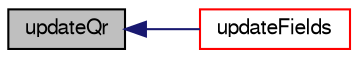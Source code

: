 digraph "updateQr"
{
  bgcolor="transparent";
  edge [fontname="FreeSans",fontsize="10",labelfontname="FreeSans",labelfontsize="10"];
  node [fontname="FreeSans",fontsize="10",shape=record];
  rankdir="LR";
  Node442 [label="updateQr",height=0.2,width=0.4,color="black", fillcolor="grey75", style="filled", fontcolor="black"];
  Node442 -> Node443 [dir="back",color="midnightblue",fontsize="10",style="solid",fontname="FreeSans"];
  Node443 [label="updateFields",height=0.2,width=0.4,color="red",URL="$a28978.html#aa1ae41ebd7f9d7d95ff41f69045699d5",tooltip="Update submodels. "];
}
